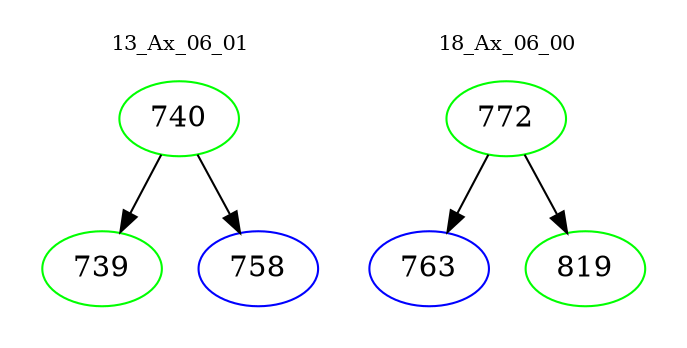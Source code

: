 digraph{
subgraph cluster_0 {
color = white
label = "13_Ax_06_01";
fontsize=10;
T0_740 [label="740", color="green"]
T0_740 -> T0_739 [color="black"]
T0_739 [label="739", color="green"]
T0_740 -> T0_758 [color="black"]
T0_758 [label="758", color="blue"]
}
subgraph cluster_1 {
color = white
label = "18_Ax_06_00";
fontsize=10;
T1_772 [label="772", color="green"]
T1_772 -> T1_763 [color="black"]
T1_763 [label="763", color="blue"]
T1_772 -> T1_819 [color="black"]
T1_819 [label="819", color="green"]
}
}
